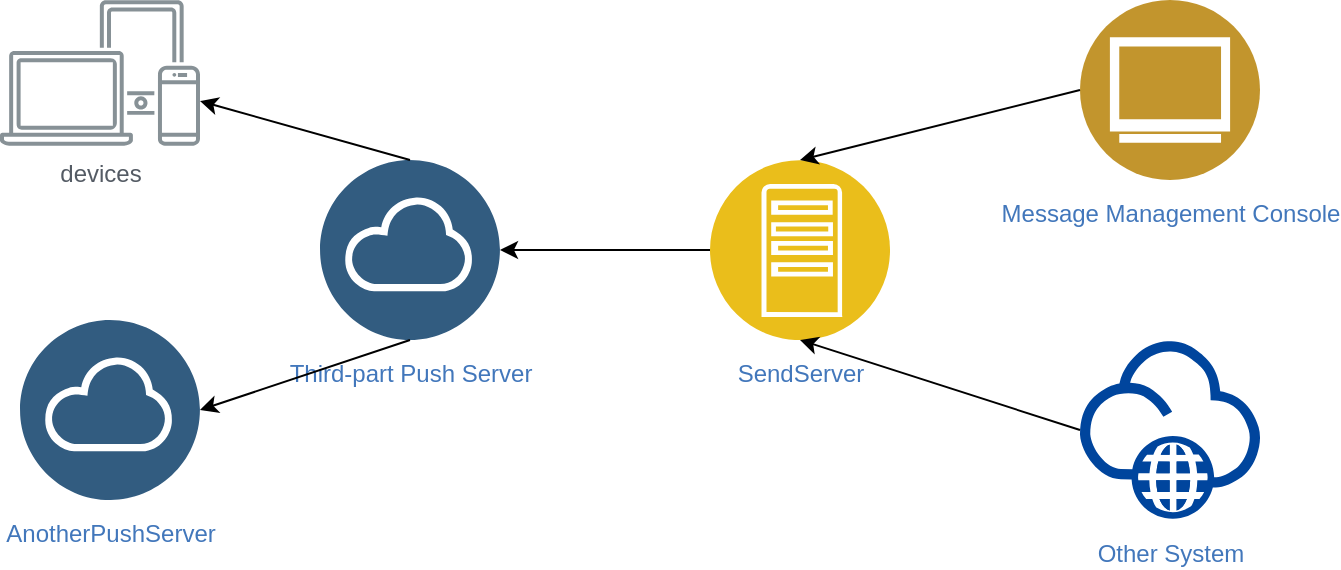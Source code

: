 <mxfile version="11.0.8" type="github"><diagram id="31b32b95-0358-9bc7-6ba0-a27c054ed1a7" name="Page-1"><mxGraphModel dx="786" dy="414" grid="1" gridSize="10" guides="1" tooltips="1" connect="1" arrows="1" fold="1" page="1" pageScale="1" pageWidth="827" pageHeight="1169" background="#ffffff" math="0" shadow="0"><root><mxCell id="0"/><mxCell id="1" parent="0"/><mxCell id="lH_LC_9aotfdCQ--Z-BA-95" value="SendServer" style="aspect=fixed;perimeter=ellipsePerimeter;html=1;align=center;shadow=0;dashed=0;fontColor=#4277BB;labelBackgroundColor=#ffffff;fontSize=12;spacingTop=3;image;image=img/lib/ibm/applications/app_server.svg;" vertex="1" parent="1"><mxGeometry x="355" y="780" width="90" height="90" as="geometry"/></mxCell><mxCell id="lH_LC_9aotfdCQ--Z-BA-97" value="Third-part Push Server" style="aspect=fixed;perimeter=ellipsePerimeter;html=1;align=center;shadow=0;dashed=0;fontColor=#4277BB;labelBackgroundColor=#ffffff;fontSize=12;spacingTop=3;image;image=img/lib/ibm/data/cloud.svg;" vertex="1" parent="1"><mxGeometry x="160" y="780" width="90" height="90" as="geometry"/></mxCell><mxCell id="lH_LC_9aotfdCQ--Z-BA-98" value="Message Management Console" style="aspect=fixed;perimeter=ellipsePerimeter;html=1;align=center;shadow=0;dashed=0;fontColor=#4277BB;labelBackgroundColor=#ffffff;fontSize=12;spacingTop=3;image;image=img/lib/ibm/users/browser.svg;" vertex="1" parent="1"><mxGeometry x="540" y="700" width="90" height="90" as="geometry"/></mxCell><mxCell id="lH_LC_9aotfdCQ--Z-BA-99" value="Other System" style="aspect=fixed;perimeter=ellipsePerimeter;html=1;align=center;shadow=0;dashed=0;fontColor=#4277BB;labelBackgroundColor=#ffffff;fontSize=12;spacingTop=3;image;image=img/lib/ibm/vpc/Internet.svg;" vertex="1" parent="1"><mxGeometry x="540" y="870" width="90" height="90" as="geometry"/></mxCell><mxCell id="lH_LC_9aotfdCQ--Z-BA-100" value="" style="endArrow=classic;html=1;entryX=0.5;entryY=0;entryDx=0;entryDy=0;exitX=0;exitY=0.5;exitDx=0;exitDy=0;" edge="1" parent="1" source="lH_LC_9aotfdCQ--Z-BA-98" target="lH_LC_9aotfdCQ--Z-BA-95"><mxGeometry width="50" height="50" relative="1" as="geometry"><mxPoint x="460" y="760" as="sourcePoint"/><mxPoint x="510" y="710" as="targetPoint"/></mxGeometry></mxCell><mxCell id="lH_LC_9aotfdCQ--Z-BA-101" value="" style="endArrow=classic;html=1;entryX=0.5;entryY=1;entryDx=0;entryDy=0;exitX=0;exitY=0.5;exitDx=0;exitDy=0;" edge="1" parent="1" source="lH_LC_9aotfdCQ--Z-BA-99" target="lH_LC_9aotfdCQ--Z-BA-95"><mxGeometry width="50" height="50" relative="1" as="geometry"><mxPoint x="530" y="910" as="sourcePoint"/><mxPoint x="390" y="950" as="targetPoint"/></mxGeometry></mxCell><mxCell id="lH_LC_9aotfdCQ--Z-BA-102" value="" style="endArrow=classic;html=1;entryX=1;entryY=0.5;entryDx=0;entryDy=0;exitX=0;exitY=0.5;exitDx=0;exitDy=0;" edge="1" parent="1" source="lH_LC_9aotfdCQ--Z-BA-95" target="lH_LC_9aotfdCQ--Z-BA-97"><mxGeometry width="50" height="50" relative="1" as="geometry"><mxPoint x="300" y="920" as="sourcePoint"/><mxPoint x="350" y="870" as="targetPoint"/></mxGeometry></mxCell><mxCell id="lH_LC_9aotfdCQ--Z-BA-107" value="devices" style="outlineConnect=0;gradientColor=none;fontColor=#545B64;strokeColor=none;fillColor=#879196;dashed=0;verticalLabelPosition=bottom;verticalAlign=top;align=center;html=1;fontSize=12;fontStyle=0;aspect=fixed;shape=mxgraph.aws4.illustration_devices;pointerEvents=1" vertex="1" parent="1"><mxGeometry y="700" width="100" height="73" as="geometry"/></mxCell><mxCell id="lH_LC_9aotfdCQ--Z-BA-109" value="AnotherPushServer" style="aspect=fixed;perimeter=ellipsePerimeter;html=1;align=center;shadow=0;dashed=0;fontColor=#4277BB;labelBackgroundColor=#ffffff;fontSize=12;spacingTop=3;image;image=img/lib/ibm/data/cloud.svg;" vertex="1" parent="1"><mxGeometry x="10" y="860" width="90" height="90" as="geometry"/></mxCell><mxCell id="lH_LC_9aotfdCQ--Z-BA-110" value="" style="endArrow=classic;html=1;exitX=0.5;exitY=0;exitDx=0;exitDy=0;" edge="1" parent="1" source="lH_LC_9aotfdCQ--Z-BA-97" target="lH_LC_9aotfdCQ--Z-BA-107"><mxGeometry width="50" height="50" relative="1" as="geometry"><mxPoint x="212.5" y="744.5" as="sourcePoint"/><mxPoint x="107.5" y="744.5" as="targetPoint"/></mxGeometry></mxCell><mxCell id="lH_LC_9aotfdCQ--Z-BA-111" value="" style="endArrow=classic;html=1;entryX=1;entryY=0.5;entryDx=0;entryDy=0;exitX=0.5;exitY=1;exitDx=0;exitDy=0;" edge="1" parent="1" source="lH_LC_9aotfdCQ--Z-BA-97" target="lH_LC_9aotfdCQ--Z-BA-109"><mxGeometry width="50" height="50" relative="1" as="geometry"><mxPoint x="195" y="940" as="sourcePoint"/><mxPoint x="90" y="940" as="targetPoint"/></mxGeometry></mxCell></root></mxGraphModel></diagram></mxfile>